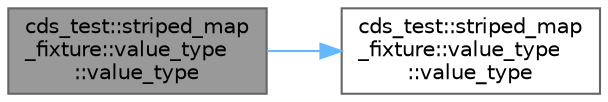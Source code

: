 digraph "cds_test::striped_map_fixture::value_type::value_type"
{
 // LATEX_PDF_SIZE
  bgcolor="transparent";
  edge [fontname=Helvetica,fontsize=10,labelfontname=Helvetica,labelfontsize=10];
  node [fontname=Helvetica,fontsize=10,shape=box,height=0.2,width=0.4];
  rankdir="LR";
  Node1 [id="Node000001",label="cds_test::striped_map\l_fixture::value_type\l::value_type",height=0.2,width=0.4,color="gray40", fillcolor="grey60", style="filled", fontcolor="black",tooltip=" "];
  Node1 -> Node2 [id="edge1_Node000001_Node000002",color="steelblue1",style="solid",tooltip=" "];
  Node2 [id="Node000002",label="cds_test::striped_map\l_fixture::value_type\l::value_type",height=0.2,width=0.4,color="grey40", fillcolor="white", style="filled",URL="$structcds__test_1_1striped__map__fixture_1_1value__type.html#a55e88309e3c9f9d97e9f1346768420bf",tooltip=" "];
}
